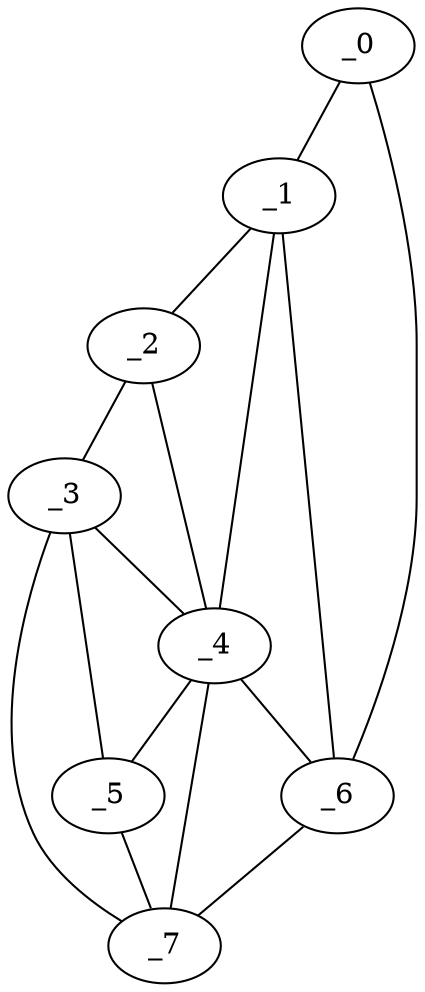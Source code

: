graph "obj63__265.gxl" {
	_0	 [x=46,
		y=64];
	_1	 [x=54,
		y=28];
	_0 -- _1	 [valence=1];
	_6	 [x=82,
		y=63];
	_0 -- _6	 [valence=1];
	_2	 [x=64,
		y=13];
	_1 -- _2	 [valence=1];
	_4	 [x=69,
		y=16];
	_1 -- _4	 [valence=2];
	_1 -- _6	 [valence=2];
	_3	 [x=69,
		y=8];
	_2 -- _3	 [valence=1];
	_2 -- _4	 [valence=2];
	_3 -- _4	 [valence=2];
	_5	 [x=75,
		y=11];
	_3 -- _5	 [valence=1];
	_7	 [x=92,
		y=18];
	_3 -- _7	 [valence=1];
	_4 -- _5	 [valence=2];
	_4 -- _6	 [valence=1];
	_4 -- _7	 [valence=1];
	_5 -- _7	 [valence=2];
	_6 -- _7	 [valence=1];
}
